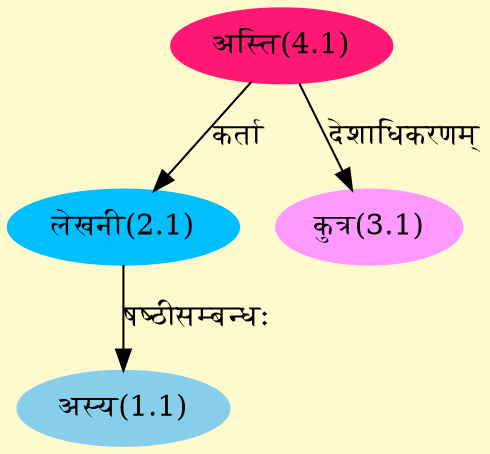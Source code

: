 digraph G{
rankdir=BT;
 compound=true;
 bgcolor="lemonchiffon1";
Node1_1 [style=filled, color="#87CEEB" label = "अस्य(1.1)"]
Node2_1 [style=filled, color="#00BFFF" label = "लेखनी(2.1)"]
Node4_1 [style=filled, color="#FF1975" label = "अस्ति(4.1)"]
Node3_1 [style=filled, color="#FF99FF" label = "कुत्र(3.1)"]
/* Start of Relations section */

Node1_1 -> Node2_1 [  label="षष्ठीसम्बन्धः"  dir="back" ]
Node2_1 -> Node4_1 [  label="कर्ता"  dir="back" ]
Node3_1 -> Node4_1 [  label="देशाधिकरणम्"  dir="back" ]
}

